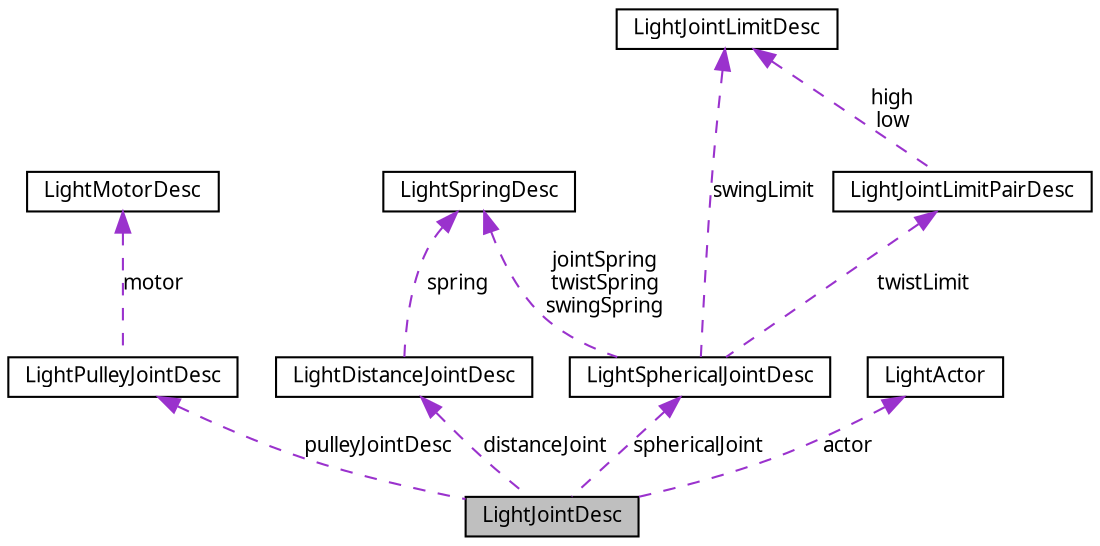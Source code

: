 digraph G
{
  edge [fontname="FreeSans.ttf",fontsize=10,labelfontname="FreeSans.ttf",labelfontsize=10];
  node [fontname="FreeSans.ttf",fontsize=10,shape=record];
  Node1 [label="LightJointDesc",height=0.2,width=0.4,color="black", fillcolor="grey75", style="filled" fontcolor="black"];
  Node2 -> Node1 [dir=back,color="darkorchid3",fontsize=10,style="dashed",label="pulleyJointDesc",fontname="FreeSans.ttf"];
  Node2 [label="LightPulleyJointDesc",height=0.2,width=0.4,color="black", fillcolor="white", style="filled",URL="$struct_light_pulley_joint_desc.html"];
  Node3 -> Node2 [dir=back,color="darkorchid3",fontsize=10,style="dashed",label="motor",fontname="FreeSans.ttf"];
  Node3 [label="LightMotorDesc",height=0.2,width=0.4,color="black", fillcolor="white", style="filled",URL="$struct_light_motor_desc.html"];
  Node4 -> Node1 [dir=back,color="darkorchid3",fontsize=10,style="dashed",label="sphericalJoint",fontname="FreeSans.ttf"];
  Node4 [label="LightSphericalJointDesc",height=0.2,width=0.4,color="black", fillcolor="white", style="filled",URL="$struct_light_spherical_joint_desc.html"];
  Node5 -> Node4 [dir=back,color="darkorchid3",fontsize=10,style="dashed",label="jointSpring\ntwistSpring\nswingSpring",fontname="FreeSans.ttf"];
  Node5 [label="LightSpringDesc",height=0.2,width=0.4,color="black", fillcolor="white", style="filled",URL="$struct_light_spring_desc.html"];
  Node6 -> Node4 [dir=back,color="darkorchid3",fontsize=10,style="dashed",label="twistLimit",fontname="FreeSans.ttf"];
  Node6 [label="LightJointLimitPairDesc",height=0.2,width=0.4,color="black", fillcolor="white", style="filled",URL="$struct_light_joint_limit_pair_desc.html"];
  Node7 -> Node6 [dir=back,color="darkorchid3",fontsize=10,style="dashed",label="high\nlow",fontname="FreeSans.ttf"];
  Node7 [label="LightJointLimitDesc",height=0.2,width=0.4,color="black", fillcolor="white", style="filled",URL="$struct_light_joint_limit_desc.html"];
  Node7 -> Node4 [dir=back,color="darkorchid3",fontsize=10,style="dashed",label="swingLimit",fontname="FreeSans.ttf"];
  Node8 -> Node1 [dir=back,color="darkorchid3",fontsize=10,style="dashed",label="distanceJoint",fontname="FreeSans.ttf"];
  Node8 [label="LightDistanceJointDesc",height=0.2,width=0.4,color="black", fillcolor="white", style="filled",URL="$struct_light_distance_joint_desc.html"];
  Node5 -> Node8 [dir=back,color="darkorchid3",fontsize=10,style="dashed",label="spring",fontname="FreeSans.ttf"];
  Node9 -> Node1 [dir=back,color="darkorchid3",fontsize=10,style="dashed",label="actor",fontname="FreeSans.ttf"];
  Node9 [label="LightActor",height=0.2,width=0.4,color="black", fillcolor="white", style="filled",URL="$class_light_actor.html"];
}
